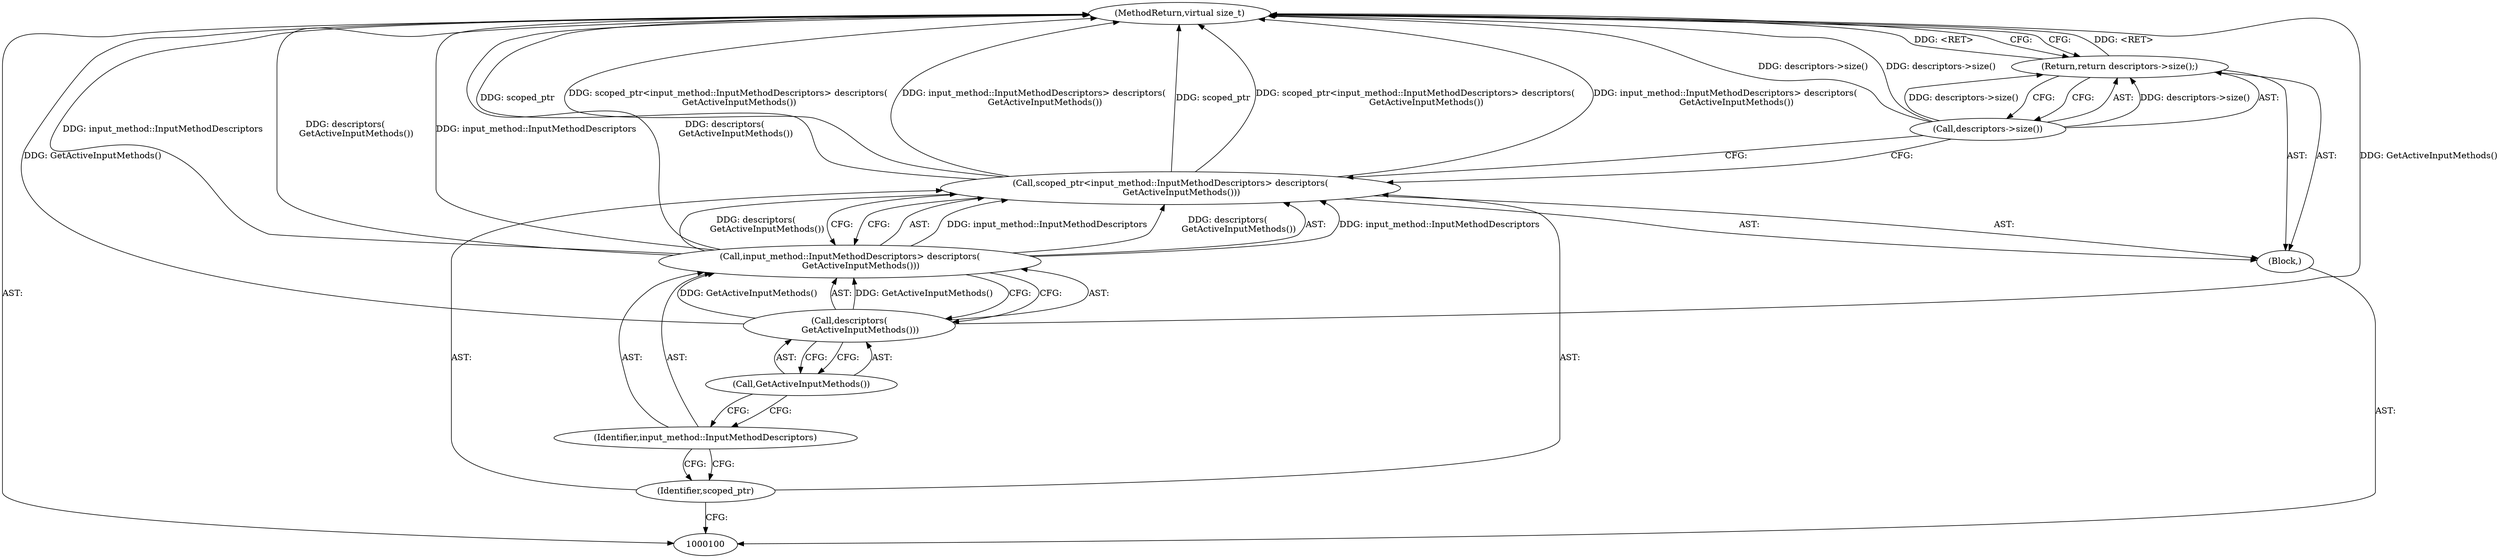 digraph "0_Chrome_dc7b094a338c6c521f918f478e993f0f74bbea0d_15" {
"1000110" [label="(MethodReturn,virtual size_t)"];
"1000101" [label="(Block,)"];
"1000104" [label="(Call,input_method::InputMethodDescriptors> descriptors(\n        GetActiveInputMethods()))"];
"1000105" [label="(Identifier,input_method::InputMethodDescriptors)"];
"1000102" [label="(Call,scoped_ptr<input_method::InputMethodDescriptors> descriptors(\n        GetActiveInputMethods()))"];
"1000103" [label="(Identifier,scoped_ptr)"];
"1000106" [label="(Call,descriptors(\n        GetActiveInputMethods()))"];
"1000107" [label="(Call,GetActiveInputMethods())"];
"1000109" [label="(Call,descriptors->size())"];
"1000108" [label="(Return,return descriptors->size();)"];
"1000110" -> "1000100"  [label="AST: "];
"1000110" -> "1000108"  [label="CFG: "];
"1000108" -> "1000110"  [label="DDG: <RET>"];
"1000106" -> "1000110"  [label="DDG: GetActiveInputMethods()"];
"1000102" -> "1000110"  [label="DDG: input_method::InputMethodDescriptors> descriptors(\n        GetActiveInputMethods())"];
"1000102" -> "1000110"  [label="DDG: scoped_ptr"];
"1000102" -> "1000110"  [label="DDG: scoped_ptr<input_method::InputMethodDescriptors> descriptors(\n        GetActiveInputMethods())"];
"1000104" -> "1000110"  [label="DDG: input_method::InputMethodDescriptors"];
"1000104" -> "1000110"  [label="DDG: descriptors(\n        GetActiveInputMethods())"];
"1000109" -> "1000110"  [label="DDG: descriptors->size()"];
"1000101" -> "1000100"  [label="AST: "];
"1000102" -> "1000101"  [label="AST: "];
"1000108" -> "1000101"  [label="AST: "];
"1000104" -> "1000102"  [label="AST: "];
"1000104" -> "1000106"  [label="CFG: "];
"1000105" -> "1000104"  [label="AST: "];
"1000106" -> "1000104"  [label="AST: "];
"1000102" -> "1000104"  [label="CFG: "];
"1000104" -> "1000110"  [label="DDG: input_method::InputMethodDescriptors"];
"1000104" -> "1000110"  [label="DDG: descriptors(\n        GetActiveInputMethods())"];
"1000104" -> "1000102"  [label="DDG: input_method::InputMethodDescriptors"];
"1000104" -> "1000102"  [label="DDG: descriptors(\n        GetActiveInputMethods())"];
"1000106" -> "1000104"  [label="DDG: GetActiveInputMethods()"];
"1000105" -> "1000104"  [label="AST: "];
"1000105" -> "1000103"  [label="CFG: "];
"1000107" -> "1000105"  [label="CFG: "];
"1000102" -> "1000101"  [label="AST: "];
"1000102" -> "1000104"  [label="CFG: "];
"1000103" -> "1000102"  [label="AST: "];
"1000104" -> "1000102"  [label="AST: "];
"1000109" -> "1000102"  [label="CFG: "];
"1000102" -> "1000110"  [label="DDG: input_method::InputMethodDescriptors> descriptors(\n        GetActiveInputMethods())"];
"1000102" -> "1000110"  [label="DDG: scoped_ptr"];
"1000102" -> "1000110"  [label="DDG: scoped_ptr<input_method::InputMethodDescriptors> descriptors(\n        GetActiveInputMethods())"];
"1000104" -> "1000102"  [label="DDG: input_method::InputMethodDescriptors"];
"1000104" -> "1000102"  [label="DDG: descriptors(\n        GetActiveInputMethods())"];
"1000103" -> "1000102"  [label="AST: "];
"1000103" -> "1000100"  [label="CFG: "];
"1000105" -> "1000103"  [label="CFG: "];
"1000106" -> "1000104"  [label="AST: "];
"1000106" -> "1000107"  [label="CFG: "];
"1000107" -> "1000106"  [label="AST: "];
"1000104" -> "1000106"  [label="CFG: "];
"1000106" -> "1000110"  [label="DDG: GetActiveInputMethods()"];
"1000106" -> "1000104"  [label="DDG: GetActiveInputMethods()"];
"1000107" -> "1000106"  [label="AST: "];
"1000107" -> "1000105"  [label="CFG: "];
"1000106" -> "1000107"  [label="CFG: "];
"1000109" -> "1000108"  [label="AST: "];
"1000109" -> "1000102"  [label="CFG: "];
"1000108" -> "1000109"  [label="CFG: "];
"1000109" -> "1000110"  [label="DDG: descriptors->size()"];
"1000109" -> "1000108"  [label="DDG: descriptors->size()"];
"1000108" -> "1000101"  [label="AST: "];
"1000108" -> "1000109"  [label="CFG: "];
"1000109" -> "1000108"  [label="AST: "];
"1000110" -> "1000108"  [label="CFG: "];
"1000108" -> "1000110"  [label="DDG: <RET>"];
"1000109" -> "1000108"  [label="DDG: descriptors->size()"];
}
